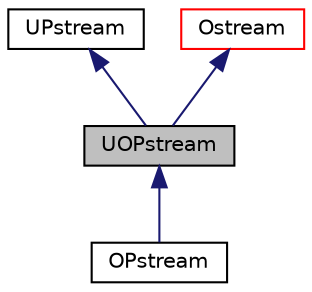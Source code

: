 digraph "UOPstream"
{
  bgcolor="transparent";
  edge [fontname="Helvetica",fontsize="10",labelfontname="Helvetica",labelfontsize="10"];
  node [fontname="Helvetica",fontsize="10",shape=record];
  Node1 [label="UOPstream",height=0.2,width=0.4,color="black", fillcolor="grey75", style="filled", fontcolor="black"];
  Node2 -> Node1 [dir="back",color="midnightblue",fontsize="10",style="solid",fontname="Helvetica"];
  Node2 [label="UPstream",height=0.2,width=0.4,color="black",URL="$a02880.html",tooltip="Inter-processor communications stream. "];
  Node3 -> Node1 [dir="back",color="midnightblue",fontsize="10",style="solid",fontname="Helvetica"];
  Node3 [label="Ostream",height=0.2,width=0.4,color="red",URL="$a01782.html",tooltip="An Ostream is an abstract base class for all output systems (streams, files, token lists..."];
  Node1 -> Node4 [dir="back",color="midnightblue",fontsize="10",style="solid",fontname="Helvetica"];
  Node4 [label="OPstream",height=0.2,width=0.4,color="black",URL="$a01760.html",tooltip="Output inter-processor communications stream. "];
}
